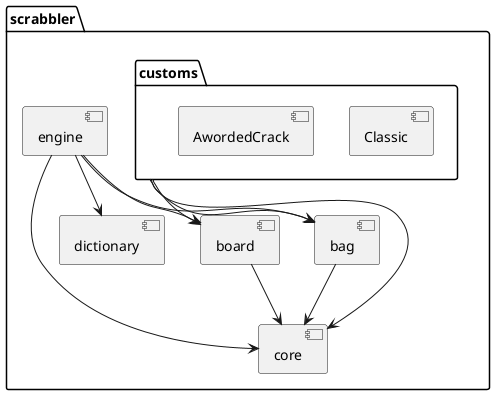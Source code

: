 @startuml

package "scrabbler" {
[engine] --> [core]
[engine] --> [bag]
[engine] --> [board]
[engine] --> [dictionary]
[dictionary]
[core]
[board] --> [core]
[bag] --> [core]
[customs] --> [core]
[customs] --> [board]
[customs] --> [bag]
}

package "customs" {
[Classic]
[AwordedCrack]
}

@enduml

